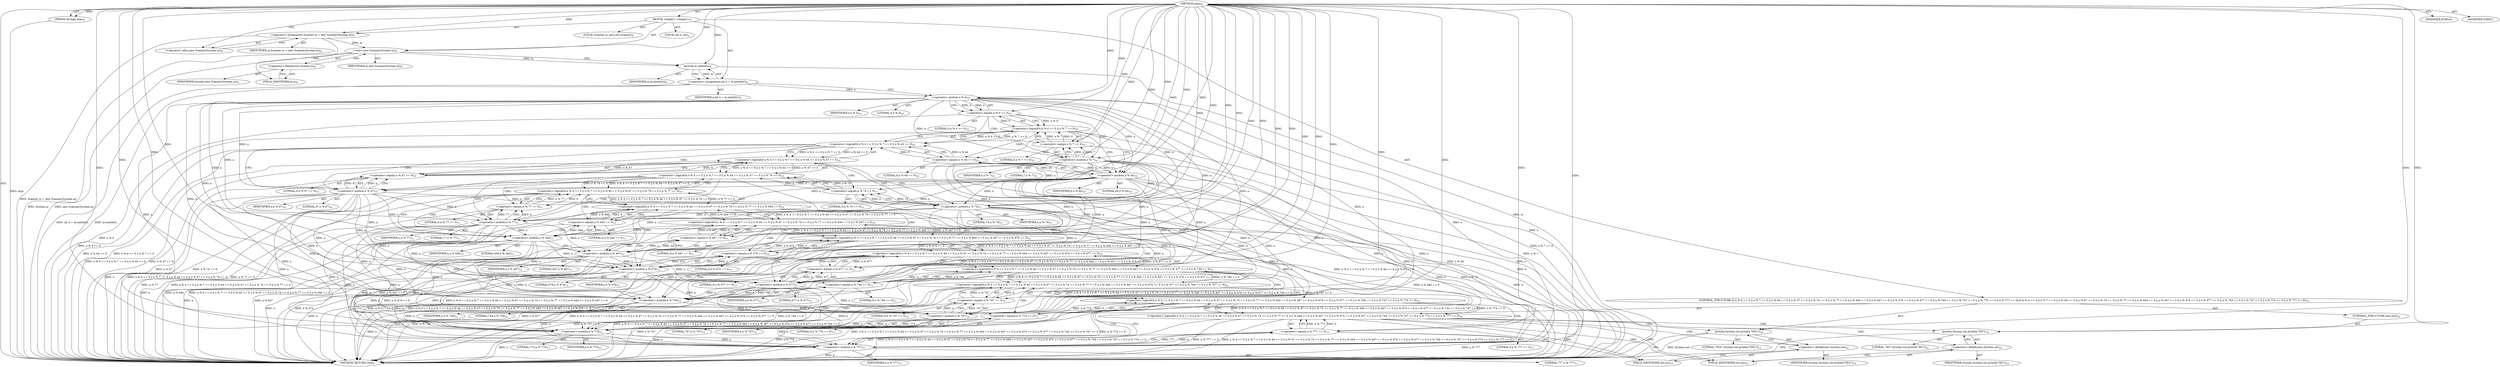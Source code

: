 digraph "main" {  
"19" [label = <(METHOD,main)<SUB>4</SUB>> ]
"20" [label = <(PARAM,String[] args)<SUB>4</SUB>> ]
"21" [label = <(BLOCK,&lt;empty&gt;,&lt;empty&gt;)<SUB>4</SUB>> ]
"4" [label = <(LOCAL,Scanner in: java.util.Scanner)<SUB>6</SUB>> ]
"22" [label = <(&lt;operator&gt;.assignment,Scanner in = new Scanner(System.in))<SUB>6</SUB>> ]
"23" [label = <(IDENTIFIER,in,Scanner in = new Scanner(System.in))<SUB>6</SUB>> ]
"24" [label = <(&lt;operator&gt;.alloc,new Scanner(System.in))<SUB>6</SUB>> ]
"25" [label = <(&lt;init&gt;,new Scanner(System.in))<SUB>6</SUB>> ]
"3" [label = <(IDENTIFIER,in,new Scanner(System.in))<SUB>6</SUB>> ]
"26" [label = <(&lt;operator&gt;.fieldAccess,System.in)<SUB>6</SUB>> ]
"27" [label = <(IDENTIFIER,System,new Scanner(System.in))<SUB>6</SUB>> ]
"28" [label = <(FIELD_IDENTIFIER,in,in)<SUB>6</SUB>> ]
"29" [label = <(LOCAL,int n: int)<SUB>8</SUB>> ]
"30" [label = <(&lt;operator&gt;.assignment,int n = in.nextInt())<SUB>8</SUB>> ]
"31" [label = <(IDENTIFIER,n,int n = in.nextInt())<SUB>8</SUB>> ]
"32" [label = <(nextInt,in.nextInt())<SUB>8</SUB>> ]
"33" [label = <(IDENTIFIER,in,in.nextInt())<SUB>8</SUB>> ]
"34" [label = <(CONTROL_STRUCTURE,if (n % 4 == 0 || n % 7 == 0 || n % 44 == 0 || n % 47 == 0 || n % 74 == 0 || n % 77 == 0 || n % 444 == 0 || n % 447 == 0 || n % 474 == 0 || n % 477 == 0 || n % 744 == 0 || n % 747 == 0 || n % 774 == 0 || n % 777 == 0),if (n % 4 == 0 || n % 7 == 0 || n % 44 == 0 || n % 47 == 0 || n % 74 == 0 || n % 77 == 0 || n % 444 == 0 || n % 447 == 0 || n % 474 == 0 || n % 477 == 0 || n % 744 == 0 || n % 747 == 0 || n % 774 == 0 || n % 777 == 0))<SUB>10</SUB>> ]
"35" [label = <(&lt;operator&gt;.logicalOr,n % 4 == 0 || n % 7 == 0 || n % 44 == 0 || n % 47 == 0 || n % 74 == 0 || n % 77 == 0 || n % 444 == 0 || n % 447 == 0 || n % 474 == 0 || n % 477 == 0 || n % 744 == 0 || n % 747 == 0 || n % 774 == 0 || n % 777 == 0)<SUB>10</SUB>> ]
"36" [label = <(&lt;operator&gt;.logicalOr,n % 4 == 0 || n % 7 == 0 || n % 44 == 0 || n % 47 == 0 || n % 74 == 0 || n % 77 == 0 || n % 444 == 0 || n % 447 == 0 || n % 474 == 0 || n % 477 == 0 || n % 744 == 0 || n % 747 == 0 || n % 774 == 0)<SUB>10</SUB>> ]
"37" [label = <(&lt;operator&gt;.logicalOr,n % 4 == 0 || n % 7 == 0 || n % 44 == 0 || n % 47 == 0 || n % 74 == 0 || n % 77 == 0 || n % 444 == 0 || n % 447 == 0 || n % 474 == 0 || n % 477 == 0 || n % 744 == 0 || n % 747 == 0)<SUB>10</SUB>> ]
"38" [label = <(&lt;operator&gt;.logicalOr,n % 4 == 0 || n % 7 == 0 || n % 44 == 0 || n % 47 == 0 || n % 74 == 0 || n % 77 == 0 || n % 444 == 0 || n % 447 == 0 || n % 474 == 0 || n % 477 == 0 || n % 744 == 0)<SUB>10</SUB>> ]
"39" [label = <(&lt;operator&gt;.logicalOr,n % 4 == 0 || n % 7 == 0 || n % 44 == 0 || n % 47 == 0 || n % 74 == 0 || n % 77 == 0 || n % 444 == 0 || n % 447 == 0 || n % 474 == 0 || n % 477 == 0)<SUB>10</SUB>> ]
"40" [label = <(&lt;operator&gt;.logicalOr,n % 4 == 0 || n % 7 == 0 || n % 44 == 0 || n % 47 == 0 || n % 74 == 0 || n % 77 == 0 || n % 444 == 0 || n % 447 == 0 || n % 474 == 0)<SUB>10</SUB>> ]
"41" [label = <(&lt;operator&gt;.logicalOr,n % 4 == 0 || n % 7 == 0 || n % 44 == 0 || n % 47 == 0 || n % 74 == 0 || n % 77 == 0 || n % 444 == 0 || n % 447 == 0)<SUB>10</SUB>> ]
"42" [label = <(&lt;operator&gt;.logicalOr,n % 4 == 0 || n % 7 == 0 || n % 44 == 0 || n % 47 == 0 || n % 74 == 0 || n % 77 == 0 || n % 444 == 0)<SUB>10</SUB>> ]
"43" [label = <(&lt;operator&gt;.logicalOr,n % 4 == 0 || n % 7 == 0 || n % 44 == 0 || n % 47 == 0 || n % 74 == 0 || n % 77 == 0)<SUB>10</SUB>> ]
"44" [label = <(&lt;operator&gt;.logicalOr,n % 4 == 0 || n % 7 == 0 || n % 44 == 0 || n % 47 == 0 || n % 74 == 0)<SUB>10</SUB>> ]
"45" [label = <(&lt;operator&gt;.logicalOr,n % 4 == 0 || n % 7 == 0 || n % 44 == 0 || n % 47 == 0)<SUB>10</SUB>> ]
"46" [label = <(&lt;operator&gt;.logicalOr,n % 4 == 0 || n % 7 == 0 || n % 44 == 0)<SUB>10</SUB>> ]
"47" [label = <(&lt;operator&gt;.logicalOr,n % 4 == 0 || n % 7 == 0)<SUB>10</SUB>> ]
"48" [label = <(&lt;operator&gt;.equals,n % 4 == 0)<SUB>10</SUB>> ]
"49" [label = <(&lt;operator&gt;.modulo,n % 4)<SUB>10</SUB>> ]
"50" [label = <(IDENTIFIER,n,n % 4)<SUB>10</SUB>> ]
"51" [label = <(LITERAL,4,n % 4)<SUB>10</SUB>> ]
"52" [label = <(LITERAL,0,n % 4 == 0)<SUB>10</SUB>> ]
"53" [label = <(&lt;operator&gt;.equals,n % 7 == 0)<SUB>10</SUB>> ]
"54" [label = <(&lt;operator&gt;.modulo,n % 7)<SUB>10</SUB>> ]
"55" [label = <(IDENTIFIER,n,n % 7)<SUB>10</SUB>> ]
"56" [label = <(LITERAL,7,n % 7)<SUB>10</SUB>> ]
"57" [label = <(LITERAL,0,n % 7 == 0)<SUB>10</SUB>> ]
"58" [label = <(&lt;operator&gt;.equals,n % 44 == 0)<SUB>10</SUB>> ]
"59" [label = <(&lt;operator&gt;.modulo,n % 44)<SUB>10</SUB>> ]
"60" [label = <(IDENTIFIER,n,n % 44)<SUB>10</SUB>> ]
"61" [label = <(LITERAL,44,n % 44)<SUB>10</SUB>> ]
"62" [label = <(LITERAL,0,n % 44 == 0)<SUB>10</SUB>> ]
"63" [label = <(&lt;operator&gt;.equals,n % 47 == 0)<SUB>10</SUB>> ]
"64" [label = <(&lt;operator&gt;.modulo,n % 47)<SUB>10</SUB>> ]
"65" [label = <(IDENTIFIER,n,n % 47)<SUB>10</SUB>> ]
"66" [label = <(LITERAL,47,n % 47)<SUB>10</SUB>> ]
"67" [label = <(LITERAL,0,n % 47 == 0)<SUB>10</SUB>> ]
"68" [label = <(&lt;operator&gt;.equals,n % 74 == 0)<SUB>11</SUB>> ]
"69" [label = <(&lt;operator&gt;.modulo,n % 74)<SUB>11</SUB>> ]
"70" [label = <(IDENTIFIER,n,n % 74)<SUB>11</SUB>> ]
"71" [label = <(LITERAL,74,n % 74)<SUB>11</SUB>> ]
"72" [label = <(LITERAL,0,n % 74 == 0)<SUB>11</SUB>> ]
"73" [label = <(&lt;operator&gt;.equals,n % 77 == 0)<SUB>11</SUB>> ]
"74" [label = <(&lt;operator&gt;.modulo,n % 77)<SUB>11</SUB>> ]
"75" [label = <(IDENTIFIER,n,n % 77)<SUB>11</SUB>> ]
"76" [label = <(LITERAL,77,n % 77)<SUB>11</SUB>> ]
"77" [label = <(LITERAL,0,n % 77 == 0)<SUB>11</SUB>> ]
"78" [label = <(&lt;operator&gt;.equals,n % 444 == 0)<SUB>11</SUB>> ]
"79" [label = <(&lt;operator&gt;.modulo,n % 444)<SUB>11</SUB>> ]
"80" [label = <(IDENTIFIER,n,n % 444)<SUB>11</SUB>> ]
"81" [label = <(LITERAL,444,n % 444)<SUB>11</SUB>> ]
"82" [label = <(LITERAL,0,n % 444 == 0)<SUB>11</SUB>> ]
"83" [label = <(&lt;operator&gt;.equals,n % 447 == 0)<SUB>11</SUB>> ]
"84" [label = <(&lt;operator&gt;.modulo,n % 447)<SUB>11</SUB>> ]
"85" [label = <(IDENTIFIER,n,n % 447)<SUB>11</SUB>> ]
"86" [label = <(LITERAL,447,n % 447)<SUB>11</SUB>> ]
"87" [label = <(LITERAL,0,n % 447 == 0)<SUB>11</SUB>> ]
"88" [label = <(&lt;operator&gt;.equals,n % 474 == 0)<SUB>12</SUB>> ]
"89" [label = <(&lt;operator&gt;.modulo,n % 474)<SUB>12</SUB>> ]
"90" [label = <(IDENTIFIER,n,n % 474)<SUB>12</SUB>> ]
"91" [label = <(LITERAL,474,n % 474)<SUB>12</SUB>> ]
"92" [label = <(LITERAL,0,n % 474 == 0)<SUB>12</SUB>> ]
"93" [label = <(&lt;operator&gt;.equals,n % 477 == 0)<SUB>12</SUB>> ]
"94" [label = <(&lt;operator&gt;.modulo,n % 477)<SUB>12</SUB>> ]
"95" [label = <(IDENTIFIER,n,n % 477)<SUB>12</SUB>> ]
"96" [label = <(LITERAL,477,n % 477)<SUB>12</SUB>> ]
"97" [label = <(LITERAL,0,n % 477 == 0)<SUB>12</SUB>> ]
"98" [label = <(&lt;operator&gt;.equals,n % 744 == 0)<SUB>12</SUB>> ]
"99" [label = <(&lt;operator&gt;.modulo,n % 744)<SUB>12</SUB>> ]
"100" [label = <(IDENTIFIER,n,n % 744)<SUB>12</SUB>> ]
"101" [label = <(LITERAL,744,n % 744)<SUB>12</SUB>> ]
"102" [label = <(LITERAL,0,n % 744 == 0)<SUB>12</SUB>> ]
"103" [label = <(&lt;operator&gt;.equals,n % 747 == 0)<SUB>12</SUB>> ]
"104" [label = <(&lt;operator&gt;.modulo,n % 747)<SUB>12</SUB>> ]
"105" [label = <(IDENTIFIER,n,n % 747)<SUB>12</SUB>> ]
"106" [label = <(LITERAL,747,n % 747)<SUB>12</SUB>> ]
"107" [label = <(LITERAL,0,n % 747 == 0)<SUB>12</SUB>> ]
"108" [label = <(&lt;operator&gt;.equals,n % 774 == 0)<SUB>13</SUB>> ]
"109" [label = <(&lt;operator&gt;.modulo,n % 774)<SUB>13</SUB>> ]
"110" [label = <(IDENTIFIER,n,n % 774)<SUB>13</SUB>> ]
"111" [label = <(LITERAL,774,n % 774)<SUB>13</SUB>> ]
"112" [label = <(LITERAL,0,n % 774 == 0)<SUB>13</SUB>> ]
"113" [label = <(&lt;operator&gt;.equals,n % 777 == 0)<SUB>13</SUB>> ]
"114" [label = <(&lt;operator&gt;.modulo,n % 777)<SUB>13</SUB>> ]
"115" [label = <(IDENTIFIER,n,n % 777)<SUB>13</SUB>> ]
"116" [label = <(LITERAL,777,n % 777)<SUB>13</SUB>> ]
"117" [label = <(LITERAL,0,n % 777 == 0)<SUB>13</SUB>> ]
"118" [label = <(println,System.out.println(&quot;YES&quot;))<SUB>14</SUB>> ]
"119" [label = <(&lt;operator&gt;.fieldAccess,System.out)<SUB>14</SUB>> ]
"120" [label = <(IDENTIFIER,System,System.out.println(&quot;YES&quot;))<SUB>14</SUB>> ]
"121" [label = <(FIELD_IDENTIFIER,out,out)<SUB>14</SUB>> ]
"122" [label = <(LITERAL,&quot;YES&quot;,System.out.println(&quot;YES&quot;))<SUB>14</SUB>> ]
"123" [label = <(CONTROL_STRUCTURE,else,else)<SUB>16</SUB>> ]
"124" [label = <(println,System.out.println(&quot;NO&quot;))<SUB>16</SUB>> ]
"125" [label = <(&lt;operator&gt;.fieldAccess,System.out)<SUB>16</SUB>> ]
"126" [label = <(IDENTIFIER,System,System.out.println(&quot;NO&quot;))<SUB>16</SUB>> ]
"127" [label = <(FIELD_IDENTIFIER,out,out)<SUB>16</SUB>> ]
"128" [label = <(LITERAL,&quot;NO&quot;,System.out.println(&quot;NO&quot;))<SUB>16</SUB>> ]
"129" [label = <(MODIFIER,PUBLIC)> ]
"130" [label = <(MODIFIER,STATIC)> ]
"131" [label = <(METHOD_RETURN,void)<SUB>4</SUB>> ]
  "19" -> "20"  [ label = "AST: "] 
  "19" -> "21"  [ label = "AST: "] 
  "19" -> "129"  [ label = "AST: "] 
  "19" -> "130"  [ label = "AST: "] 
  "19" -> "131"  [ label = "AST: "] 
  "21" -> "4"  [ label = "AST: "] 
  "21" -> "22"  [ label = "AST: "] 
  "21" -> "25"  [ label = "AST: "] 
  "21" -> "29"  [ label = "AST: "] 
  "21" -> "30"  [ label = "AST: "] 
  "21" -> "34"  [ label = "AST: "] 
  "22" -> "23"  [ label = "AST: "] 
  "22" -> "24"  [ label = "AST: "] 
  "25" -> "3"  [ label = "AST: "] 
  "25" -> "26"  [ label = "AST: "] 
  "26" -> "27"  [ label = "AST: "] 
  "26" -> "28"  [ label = "AST: "] 
  "30" -> "31"  [ label = "AST: "] 
  "30" -> "32"  [ label = "AST: "] 
  "32" -> "33"  [ label = "AST: "] 
  "34" -> "35"  [ label = "AST: "] 
  "34" -> "118"  [ label = "AST: "] 
  "34" -> "123"  [ label = "AST: "] 
  "35" -> "36"  [ label = "AST: "] 
  "35" -> "113"  [ label = "AST: "] 
  "36" -> "37"  [ label = "AST: "] 
  "36" -> "108"  [ label = "AST: "] 
  "37" -> "38"  [ label = "AST: "] 
  "37" -> "103"  [ label = "AST: "] 
  "38" -> "39"  [ label = "AST: "] 
  "38" -> "98"  [ label = "AST: "] 
  "39" -> "40"  [ label = "AST: "] 
  "39" -> "93"  [ label = "AST: "] 
  "40" -> "41"  [ label = "AST: "] 
  "40" -> "88"  [ label = "AST: "] 
  "41" -> "42"  [ label = "AST: "] 
  "41" -> "83"  [ label = "AST: "] 
  "42" -> "43"  [ label = "AST: "] 
  "42" -> "78"  [ label = "AST: "] 
  "43" -> "44"  [ label = "AST: "] 
  "43" -> "73"  [ label = "AST: "] 
  "44" -> "45"  [ label = "AST: "] 
  "44" -> "68"  [ label = "AST: "] 
  "45" -> "46"  [ label = "AST: "] 
  "45" -> "63"  [ label = "AST: "] 
  "46" -> "47"  [ label = "AST: "] 
  "46" -> "58"  [ label = "AST: "] 
  "47" -> "48"  [ label = "AST: "] 
  "47" -> "53"  [ label = "AST: "] 
  "48" -> "49"  [ label = "AST: "] 
  "48" -> "52"  [ label = "AST: "] 
  "49" -> "50"  [ label = "AST: "] 
  "49" -> "51"  [ label = "AST: "] 
  "53" -> "54"  [ label = "AST: "] 
  "53" -> "57"  [ label = "AST: "] 
  "54" -> "55"  [ label = "AST: "] 
  "54" -> "56"  [ label = "AST: "] 
  "58" -> "59"  [ label = "AST: "] 
  "58" -> "62"  [ label = "AST: "] 
  "59" -> "60"  [ label = "AST: "] 
  "59" -> "61"  [ label = "AST: "] 
  "63" -> "64"  [ label = "AST: "] 
  "63" -> "67"  [ label = "AST: "] 
  "64" -> "65"  [ label = "AST: "] 
  "64" -> "66"  [ label = "AST: "] 
  "68" -> "69"  [ label = "AST: "] 
  "68" -> "72"  [ label = "AST: "] 
  "69" -> "70"  [ label = "AST: "] 
  "69" -> "71"  [ label = "AST: "] 
  "73" -> "74"  [ label = "AST: "] 
  "73" -> "77"  [ label = "AST: "] 
  "74" -> "75"  [ label = "AST: "] 
  "74" -> "76"  [ label = "AST: "] 
  "78" -> "79"  [ label = "AST: "] 
  "78" -> "82"  [ label = "AST: "] 
  "79" -> "80"  [ label = "AST: "] 
  "79" -> "81"  [ label = "AST: "] 
  "83" -> "84"  [ label = "AST: "] 
  "83" -> "87"  [ label = "AST: "] 
  "84" -> "85"  [ label = "AST: "] 
  "84" -> "86"  [ label = "AST: "] 
  "88" -> "89"  [ label = "AST: "] 
  "88" -> "92"  [ label = "AST: "] 
  "89" -> "90"  [ label = "AST: "] 
  "89" -> "91"  [ label = "AST: "] 
  "93" -> "94"  [ label = "AST: "] 
  "93" -> "97"  [ label = "AST: "] 
  "94" -> "95"  [ label = "AST: "] 
  "94" -> "96"  [ label = "AST: "] 
  "98" -> "99"  [ label = "AST: "] 
  "98" -> "102"  [ label = "AST: "] 
  "99" -> "100"  [ label = "AST: "] 
  "99" -> "101"  [ label = "AST: "] 
  "103" -> "104"  [ label = "AST: "] 
  "103" -> "107"  [ label = "AST: "] 
  "104" -> "105"  [ label = "AST: "] 
  "104" -> "106"  [ label = "AST: "] 
  "108" -> "109"  [ label = "AST: "] 
  "108" -> "112"  [ label = "AST: "] 
  "109" -> "110"  [ label = "AST: "] 
  "109" -> "111"  [ label = "AST: "] 
  "113" -> "114"  [ label = "AST: "] 
  "113" -> "117"  [ label = "AST: "] 
  "114" -> "115"  [ label = "AST: "] 
  "114" -> "116"  [ label = "AST: "] 
  "118" -> "119"  [ label = "AST: "] 
  "118" -> "122"  [ label = "AST: "] 
  "119" -> "120"  [ label = "AST: "] 
  "119" -> "121"  [ label = "AST: "] 
  "123" -> "124"  [ label = "AST: "] 
  "124" -> "125"  [ label = "AST: "] 
  "124" -> "128"  [ label = "AST: "] 
  "125" -> "126"  [ label = "AST: "] 
  "125" -> "127"  [ label = "AST: "] 
  "22" -> "28"  [ label = "CFG: "] 
  "25" -> "32"  [ label = "CFG: "] 
  "30" -> "49"  [ label = "CFG: "] 
  "24" -> "22"  [ label = "CFG: "] 
  "26" -> "25"  [ label = "CFG: "] 
  "32" -> "30"  [ label = "CFG: "] 
  "35" -> "121"  [ label = "CFG: "] 
  "35" -> "127"  [ label = "CFG: "] 
  "118" -> "131"  [ label = "CFG: "] 
  "28" -> "26"  [ label = "CFG: "] 
  "36" -> "35"  [ label = "CFG: "] 
  "36" -> "114"  [ label = "CFG: "] 
  "113" -> "35"  [ label = "CFG: "] 
  "119" -> "118"  [ label = "CFG: "] 
  "124" -> "131"  [ label = "CFG: "] 
  "37" -> "36"  [ label = "CFG: "] 
  "37" -> "109"  [ label = "CFG: "] 
  "108" -> "36"  [ label = "CFG: "] 
  "114" -> "113"  [ label = "CFG: "] 
  "121" -> "119"  [ label = "CFG: "] 
  "125" -> "124"  [ label = "CFG: "] 
  "38" -> "37"  [ label = "CFG: "] 
  "38" -> "104"  [ label = "CFG: "] 
  "103" -> "37"  [ label = "CFG: "] 
  "109" -> "108"  [ label = "CFG: "] 
  "127" -> "125"  [ label = "CFG: "] 
  "39" -> "38"  [ label = "CFG: "] 
  "39" -> "99"  [ label = "CFG: "] 
  "98" -> "38"  [ label = "CFG: "] 
  "104" -> "103"  [ label = "CFG: "] 
  "40" -> "39"  [ label = "CFG: "] 
  "40" -> "94"  [ label = "CFG: "] 
  "93" -> "39"  [ label = "CFG: "] 
  "99" -> "98"  [ label = "CFG: "] 
  "41" -> "40"  [ label = "CFG: "] 
  "41" -> "89"  [ label = "CFG: "] 
  "88" -> "40"  [ label = "CFG: "] 
  "94" -> "93"  [ label = "CFG: "] 
  "42" -> "41"  [ label = "CFG: "] 
  "42" -> "84"  [ label = "CFG: "] 
  "83" -> "41"  [ label = "CFG: "] 
  "89" -> "88"  [ label = "CFG: "] 
  "43" -> "42"  [ label = "CFG: "] 
  "43" -> "79"  [ label = "CFG: "] 
  "78" -> "42"  [ label = "CFG: "] 
  "84" -> "83"  [ label = "CFG: "] 
  "44" -> "43"  [ label = "CFG: "] 
  "44" -> "74"  [ label = "CFG: "] 
  "73" -> "43"  [ label = "CFG: "] 
  "79" -> "78"  [ label = "CFG: "] 
  "45" -> "44"  [ label = "CFG: "] 
  "45" -> "69"  [ label = "CFG: "] 
  "68" -> "44"  [ label = "CFG: "] 
  "74" -> "73"  [ label = "CFG: "] 
  "46" -> "45"  [ label = "CFG: "] 
  "46" -> "64"  [ label = "CFG: "] 
  "63" -> "45"  [ label = "CFG: "] 
  "69" -> "68"  [ label = "CFG: "] 
  "47" -> "46"  [ label = "CFG: "] 
  "47" -> "59"  [ label = "CFG: "] 
  "58" -> "46"  [ label = "CFG: "] 
  "64" -> "63"  [ label = "CFG: "] 
  "48" -> "47"  [ label = "CFG: "] 
  "48" -> "54"  [ label = "CFG: "] 
  "53" -> "47"  [ label = "CFG: "] 
  "59" -> "58"  [ label = "CFG: "] 
  "49" -> "48"  [ label = "CFG: "] 
  "54" -> "53"  [ label = "CFG: "] 
  "19" -> "24"  [ label = "CFG: "] 
  "20" -> "131"  [ label = "DDG: args"] 
  "22" -> "131"  [ label = "DDG: Scanner in = new Scanner(System.in)"] 
  "25" -> "131"  [ label = "DDG: System.in"] 
  "25" -> "131"  [ label = "DDG: new Scanner(System.in)"] 
  "32" -> "131"  [ label = "DDG: in"] 
  "30" -> "131"  [ label = "DDG: in.nextInt()"] 
  "30" -> "131"  [ label = "DDG: int n = in.nextInt()"] 
  "49" -> "131"  [ label = "DDG: n"] 
  "48" -> "131"  [ label = "DDG: n % 4"] 
  "47" -> "131"  [ label = "DDG: n % 4 == 0"] 
  "54" -> "131"  [ label = "DDG: n"] 
  "53" -> "131"  [ label = "DDG: n % 7"] 
  "47" -> "131"  [ label = "DDG: n % 7 == 0"] 
  "46" -> "131"  [ label = "DDG: n % 4 == 0 || n % 7 == 0"] 
  "59" -> "131"  [ label = "DDG: n"] 
  "58" -> "131"  [ label = "DDG: n % 44"] 
  "46" -> "131"  [ label = "DDG: n % 44 == 0"] 
  "45" -> "131"  [ label = "DDG: n % 4 == 0 || n % 7 == 0 || n % 44 == 0"] 
  "64" -> "131"  [ label = "DDG: n"] 
  "63" -> "131"  [ label = "DDG: n % 47"] 
  "45" -> "131"  [ label = "DDG: n % 47 == 0"] 
  "44" -> "131"  [ label = "DDG: n % 4 == 0 || n % 7 == 0 || n % 44 == 0 || n % 47 == 0"] 
  "69" -> "131"  [ label = "DDG: n"] 
  "68" -> "131"  [ label = "DDG: n % 74"] 
  "44" -> "131"  [ label = "DDG: n % 74 == 0"] 
  "43" -> "131"  [ label = "DDG: n % 4 == 0 || n % 7 == 0 || n % 44 == 0 || n % 47 == 0 || n % 74 == 0"] 
  "74" -> "131"  [ label = "DDG: n"] 
  "73" -> "131"  [ label = "DDG: n % 77"] 
  "43" -> "131"  [ label = "DDG: n % 77 == 0"] 
  "42" -> "131"  [ label = "DDG: n % 4 == 0 || n % 7 == 0 || n % 44 == 0 || n % 47 == 0 || n % 74 == 0 || n % 77 == 0"] 
  "79" -> "131"  [ label = "DDG: n"] 
  "78" -> "131"  [ label = "DDG: n % 444"] 
  "42" -> "131"  [ label = "DDG: n % 444 == 0"] 
  "41" -> "131"  [ label = "DDG: n % 4 == 0 || n % 7 == 0 || n % 44 == 0 || n % 47 == 0 || n % 74 == 0 || n % 77 == 0 || n % 444 == 0"] 
  "84" -> "131"  [ label = "DDG: n"] 
  "83" -> "131"  [ label = "DDG: n % 447"] 
  "41" -> "131"  [ label = "DDG: n % 447 == 0"] 
  "40" -> "131"  [ label = "DDG: n % 4 == 0 || n % 7 == 0 || n % 44 == 0 || n % 47 == 0 || n % 74 == 0 || n % 77 == 0 || n % 444 == 0 || n % 447 == 0"] 
  "89" -> "131"  [ label = "DDG: n"] 
  "88" -> "131"  [ label = "DDG: n % 474"] 
  "40" -> "131"  [ label = "DDG: n % 474 == 0"] 
  "39" -> "131"  [ label = "DDG: n % 4 == 0 || n % 7 == 0 || n % 44 == 0 || n % 47 == 0 || n % 74 == 0 || n % 77 == 0 || n % 444 == 0 || n % 447 == 0 || n % 474 == 0"] 
  "94" -> "131"  [ label = "DDG: n"] 
  "93" -> "131"  [ label = "DDG: n % 477"] 
  "39" -> "131"  [ label = "DDG: n % 477 == 0"] 
  "38" -> "131"  [ label = "DDG: n % 4 == 0 || n % 7 == 0 || n % 44 == 0 || n % 47 == 0 || n % 74 == 0 || n % 77 == 0 || n % 444 == 0 || n % 447 == 0 || n % 474 == 0 || n % 477 == 0"] 
  "99" -> "131"  [ label = "DDG: n"] 
  "98" -> "131"  [ label = "DDG: n % 744"] 
  "38" -> "131"  [ label = "DDG: n % 744 == 0"] 
  "37" -> "131"  [ label = "DDG: n % 4 == 0 || n % 7 == 0 || n % 44 == 0 || n % 47 == 0 || n % 74 == 0 || n % 77 == 0 || n % 444 == 0 || n % 447 == 0 || n % 474 == 0 || n % 477 == 0 || n % 744 == 0"] 
  "104" -> "131"  [ label = "DDG: n"] 
  "103" -> "131"  [ label = "DDG: n % 747"] 
  "37" -> "131"  [ label = "DDG: n % 747 == 0"] 
  "36" -> "131"  [ label = "DDG: n % 4 == 0 || n % 7 == 0 || n % 44 == 0 || n % 47 == 0 || n % 74 == 0 || n % 77 == 0 || n % 444 == 0 || n % 447 == 0 || n % 474 == 0 || n % 477 == 0 || n % 744 == 0 || n % 747 == 0"] 
  "109" -> "131"  [ label = "DDG: n"] 
  "108" -> "131"  [ label = "DDG: n % 774"] 
  "36" -> "131"  [ label = "DDG: n % 774 == 0"] 
  "35" -> "131"  [ label = "DDG: n % 4 == 0 || n % 7 == 0 || n % 44 == 0 || n % 47 == 0 || n % 74 == 0 || n % 77 == 0 || n % 444 == 0 || n % 447 == 0 || n % 474 == 0 || n % 477 == 0 || n % 744 == 0 || n % 747 == 0 || n % 774 == 0"] 
  "114" -> "131"  [ label = "DDG: n"] 
  "113" -> "131"  [ label = "DDG: n % 777"] 
  "35" -> "131"  [ label = "DDG: n % 777 == 0"] 
  "35" -> "131"  [ label = "DDG: n % 4 == 0 || n % 7 == 0 || n % 44 == 0 || n % 47 == 0 || n % 74 == 0 || n % 77 == 0 || n % 444 == 0 || n % 447 == 0 || n % 474 == 0 || n % 477 == 0 || n % 744 == 0 || n % 747 == 0 || n % 774 == 0 || n % 777 == 0"] 
  "118" -> "131"  [ label = "DDG: System.out"] 
  "19" -> "20"  [ label = "DDG: "] 
  "19" -> "22"  [ label = "DDG: "] 
  "32" -> "30"  [ label = "DDG: in"] 
  "22" -> "25"  [ label = "DDG: in"] 
  "19" -> "25"  [ label = "DDG: "] 
  "25" -> "32"  [ label = "DDG: in"] 
  "19" -> "32"  [ label = "DDG: "] 
  "36" -> "35"  [ label = "DDG: n % 4 == 0 || n % 7 == 0 || n % 44 == 0 || n % 47 == 0 || n % 74 == 0 || n % 77 == 0 || n % 444 == 0 || n % 447 == 0 || n % 474 == 0 || n % 477 == 0 || n % 744 == 0 || n % 747 == 0"] 
  "36" -> "35"  [ label = "DDG: n % 774 == 0"] 
  "113" -> "35"  [ label = "DDG: n % 777"] 
  "113" -> "35"  [ label = "DDG: 0"] 
  "19" -> "118"  [ label = "DDG: "] 
  "37" -> "36"  [ label = "DDG: n % 4 == 0 || n % 7 == 0 || n % 44 == 0 || n % 47 == 0 || n % 74 == 0 || n % 77 == 0 || n % 444 == 0 || n % 447 == 0 || n % 474 == 0 || n % 477 == 0 || n % 744 == 0"] 
  "37" -> "36"  [ label = "DDG: n % 747 == 0"] 
  "108" -> "36"  [ label = "DDG: n % 774"] 
  "108" -> "36"  [ label = "DDG: 0"] 
  "114" -> "113"  [ label = "DDG: n"] 
  "114" -> "113"  [ label = "DDG: 777"] 
  "19" -> "113"  [ label = "DDG: "] 
  "19" -> "124"  [ label = "DDG: "] 
  "38" -> "37"  [ label = "DDG: n % 4 == 0 || n % 7 == 0 || n % 44 == 0 || n % 47 == 0 || n % 74 == 0 || n % 77 == 0 || n % 444 == 0 || n % 447 == 0 || n % 474 == 0 || n % 477 == 0"] 
  "38" -> "37"  [ label = "DDG: n % 744 == 0"] 
  "103" -> "37"  [ label = "DDG: n % 747"] 
  "103" -> "37"  [ label = "DDG: 0"] 
  "109" -> "108"  [ label = "DDG: n"] 
  "109" -> "108"  [ label = "DDG: 774"] 
  "19" -> "108"  [ label = "DDG: "] 
  "49" -> "114"  [ label = "DDG: n"] 
  "54" -> "114"  [ label = "DDG: n"] 
  "59" -> "114"  [ label = "DDG: n"] 
  "64" -> "114"  [ label = "DDG: n"] 
  "69" -> "114"  [ label = "DDG: n"] 
  "74" -> "114"  [ label = "DDG: n"] 
  "79" -> "114"  [ label = "DDG: n"] 
  "84" -> "114"  [ label = "DDG: n"] 
  "89" -> "114"  [ label = "DDG: n"] 
  "94" -> "114"  [ label = "DDG: n"] 
  "99" -> "114"  [ label = "DDG: n"] 
  "104" -> "114"  [ label = "DDG: n"] 
  "109" -> "114"  [ label = "DDG: n"] 
  "19" -> "114"  [ label = "DDG: "] 
  "39" -> "38"  [ label = "DDG: n % 4 == 0 || n % 7 == 0 || n % 44 == 0 || n % 47 == 0 || n % 74 == 0 || n % 77 == 0 || n % 444 == 0 || n % 447 == 0 || n % 474 == 0"] 
  "39" -> "38"  [ label = "DDG: n % 477 == 0"] 
  "98" -> "38"  [ label = "DDG: n % 744"] 
  "98" -> "38"  [ label = "DDG: 0"] 
  "104" -> "103"  [ label = "DDG: n"] 
  "104" -> "103"  [ label = "DDG: 747"] 
  "19" -> "103"  [ label = "DDG: "] 
  "49" -> "109"  [ label = "DDG: n"] 
  "54" -> "109"  [ label = "DDG: n"] 
  "59" -> "109"  [ label = "DDG: n"] 
  "64" -> "109"  [ label = "DDG: n"] 
  "69" -> "109"  [ label = "DDG: n"] 
  "74" -> "109"  [ label = "DDG: n"] 
  "79" -> "109"  [ label = "DDG: n"] 
  "84" -> "109"  [ label = "DDG: n"] 
  "89" -> "109"  [ label = "DDG: n"] 
  "94" -> "109"  [ label = "DDG: n"] 
  "99" -> "109"  [ label = "DDG: n"] 
  "104" -> "109"  [ label = "DDG: n"] 
  "19" -> "109"  [ label = "DDG: "] 
  "40" -> "39"  [ label = "DDG: n % 4 == 0 || n % 7 == 0 || n % 44 == 0 || n % 47 == 0 || n % 74 == 0 || n % 77 == 0 || n % 444 == 0 || n % 447 == 0"] 
  "40" -> "39"  [ label = "DDG: n % 474 == 0"] 
  "93" -> "39"  [ label = "DDG: n % 477"] 
  "93" -> "39"  [ label = "DDG: 0"] 
  "99" -> "98"  [ label = "DDG: n"] 
  "99" -> "98"  [ label = "DDG: 744"] 
  "19" -> "98"  [ label = "DDG: "] 
  "49" -> "104"  [ label = "DDG: n"] 
  "54" -> "104"  [ label = "DDG: n"] 
  "59" -> "104"  [ label = "DDG: n"] 
  "64" -> "104"  [ label = "DDG: n"] 
  "69" -> "104"  [ label = "DDG: n"] 
  "74" -> "104"  [ label = "DDG: n"] 
  "79" -> "104"  [ label = "DDG: n"] 
  "84" -> "104"  [ label = "DDG: n"] 
  "89" -> "104"  [ label = "DDG: n"] 
  "94" -> "104"  [ label = "DDG: n"] 
  "99" -> "104"  [ label = "DDG: n"] 
  "19" -> "104"  [ label = "DDG: "] 
  "41" -> "40"  [ label = "DDG: n % 4 == 0 || n % 7 == 0 || n % 44 == 0 || n % 47 == 0 || n % 74 == 0 || n % 77 == 0 || n % 444 == 0"] 
  "41" -> "40"  [ label = "DDG: n % 447 == 0"] 
  "88" -> "40"  [ label = "DDG: n % 474"] 
  "88" -> "40"  [ label = "DDG: 0"] 
  "94" -> "93"  [ label = "DDG: n"] 
  "94" -> "93"  [ label = "DDG: 477"] 
  "19" -> "93"  [ label = "DDG: "] 
  "49" -> "99"  [ label = "DDG: n"] 
  "54" -> "99"  [ label = "DDG: n"] 
  "59" -> "99"  [ label = "DDG: n"] 
  "64" -> "99"  [ label = "DDG: n"] 
  "69" -> "99"  [ label = "DDG: n"] 
  "74" -> "99"  [ label = "DDG: n"] 
  "79" -> "99"  [ label = "DDG: n"] 
  "84" -> "99"  [ label = "DDG: n"] 
  "89" -> "99"  [ label = "DDG: n"] 
  "94" -> "99"  [ label = "DDG: n"] 
  "19" -> "99"  [ label = "DDG: "] 
  "42" -> "41"  [ label = "DDG: n % 4 == 0 || n % 7 == 0 || n % 44 == 0 || n % 47 == 0 || n % 74 == 0 || n % 77 == 0"] 
  "42" -> "41"  [ label = "DDG: n % 444 == 0"] 
  "83" -> "41"  [ label = "DDG: n % 447"] 
  "83" -> "41"  [ label = "DDG: 0"] 
  "89" -> "88"  [ label = "DDG: n"] 
  "89" -> "88"  [ label = "DDG: 474"] 
  "19" -> "88"  [ label = "DDG: "] 
  "49" -> "94"  [ label = "DDG: n"] 
  "54" -> "94"  [ label = "DDG: n"] 
  "59" -> "94"  [ label = "DDG: n"] 
  "64" -> "94"  [ label = "DDG: n"] 
  "69" -> "94"  [ label = "DDG: n"] 
  "74" -> "94"  [ label = "DDG: n"] 
  "79" -> "94"  [ label = "DDG: n"] 
  "84" -> "94"  [ label = "DDG: n"] 
  "89" -> "94"  [ label = "DDG: n"] 
  "19" -> "94"  [ label = "DDG: "] 
  "43" -> "42"  [ label = "DDG: n % 4 == 0 || n % 7 == 0 || n % 44 == 0 || n % 47 == 0 || n % 74 == 0"] 
  "43" -> "42"  [ label = "DDG: n % 77 == 0"] 
  "78" -> "42"  [ label = "DDG: n % 444"] 
  "78" -> "42"  [ label = "DDG: 0"] 
  "84" -> "83"  [ label = "DDG: n"] 
  "84" -> "83"  [ label = "DDG: 447"] 
  "19" -> "83"  [ label = "DDG: "] 
  "49" -> "89"  [ label = "DDG: n"] 
  "54" -> "89"  [ label = "DDG: n"] 
  "59" -> "89"  [ label = "DDG: n"] 
  "64" -> "89"  [ label = "DDG: n"] 
  "69" -> "89"  [ label = "DDG: n"] 
  "74" -> "89"  [ label = "DDG: n"] 
  "79" -> "89"  [ label = "DDG: n"] 
  "84" -> "89"  [ label = "DDG: n"] 
  "19" -> "89"  [ label = "DDG: "] 
  "44" -> "43"  [ label = "DDG: n % 4 == 0 || n % 7 == 0 || n % 44 == 0 || n % 47 == 0"] 
  "44" -> "43"  [ label = "DDG: n % 74 == 0"] 
  "73" -> "43"  [ label = "DDG: n % 77"] 
  "73" -> "43"  [ label = "DDG: 0"] 
  "79" -> "78"  [ label = "DDG: n"] 
  "79" -> "78"  [ label = "DDG: 444"] 
  "19" -> "78"  [ label = "DDG: "] 
  "49" -> "84"  [ label = "DDG: n"] 
  "54" -> "84"  [ label = "DDG: n"] 
  "59" -> "84"  [ label = "DDG: n"] 
  "64" -> "84"  [ label = "DDG: n"] 
  "69" -> "84"  [ label = "DDG: n"] 
  "74" -> "84"  [ label = "DDG: n"] 
  "79" -> "84"  [ label = "DDG: n"] 
  "19" -> "84"  [ label = "DDG: "] 
  "45" -> "44"  [ label = "DDG: n % 4 == 0 || n % 7 == 0 || n % 44 == 0"] 
  "45" -> "44"  [ label = "DDG: n % 47 == 0"] 
  "68" -> "44"  [ label = "DDG: n % 74"] 
  "68" -> "44"  [ label = "DDG: 0"] 
  "74" -> "73"  [ label = "DDG: n"] 
  "74" -> "73"  [ label = "DDG: 77"] 
  "19" -> "73"  [ label = "DDG: "] 
  "49" -> "79"  [ label = "DDG: n"] 
  "54" -> "79"  [ label = "DDG: n"] 
  "59" -> "79"  [ label = "DDG: n"] 
  "64" -> "79"  [ label = "DDG: n"] 
  "69" -> "79"  [ label = "DDG: n"] 
  "74" -> "79"  [ label = "DDG: n"] 
  "19" -> "79"  [ label = "DDG: "] 
  "46" -> "45"  [ label = "DDG: n % 4 == 0 || n % 7 == 0"] 
  "46" -> "45"  [ label = "DDG: n % 44 == 0"] 
  "63" -> "45"  [ label = "DDG: n % 47"] 
  "63" -> "45"  [ label = "DDG: 0"] 
  "69" -> "68"  [ label = "DDG: n"] 
  "69" -> "68"  [ label = "DDG: 74"] 
  "19" -> "68"  [ label = "DDG: "] 
  "49" -> "74"  [ label = "DDG: n"] 
  "54" -> "74"  [ label = "DDG: n"] 
  "59" -> "74"  [ label = "DDG: n"] 
  "64" -> "74"  [ label = "DDG: n"] 
  "69" -> "74"  [ label = "DDG: n"] 
  "19" -> "74"  [ label = "DDG: "] 
  "47" -> "46"  [ label = "DDG: n % 4 == 0"] 
  "47" -> "46"  [ label = "DDG: n % 7 == 0"] 
  "58" -> "46"  [ label = "DDG: n % 44"] 
  "58" -> "46"  [ label = "DDG: 0"] 
  "64" -> "63"  [ label = "DDG: n"] 
  "64" -> "63"  [ label = "DDG: 47"] 
  "19" -> "63"  [ label = "DDG: "] 
  "49" -> "69"  [ label = "DDG: n"] 
  "54" -> "69"  [ label = "DDG: n"] 
  "59" -> "69"  [ label = "DDG: n"] 
  "64" -> "69"  [ label = "DDG: n"] 
  "19" -> "69"  [ label = "DDG: "] 
  "48" -> "47"  [ label = "DDG: n % 4"] 
  "48" -> "47"  [ label = "DDG: 0"] 
  "53" -> "47"  [ label = "DDG: n % 7"] 
  "53" -> "47"  [ label = "DDG: 0"] 
  "59" -> "58"  [ label = "DDG: n"] 
  "59" -> "58"  [ label = "DDG: 44"] 
  "19" -> "58"  [ label = "DDG: "] 
  "49" -> "64"  [ label = "DDG: n"] 
  "54" -> "64"  [ label = "DDG: n"] 
  "59" -> "64"  [ label = "DDG: n"] 
  "19" -> "64"  [ label = "DDG: "] 
  "49" -> "48"  [ label = "DDG: n"] 
  "49" -> "48"  [ label = "DDG: 4"] 
  "19" -> "48"  [ label = "DDG: "] 
  "54" -> "53"  [ label = "DDG: n"] 
  "54" -> "53"  [ label = "DDG: 7"] 
  "19" -> "53"  [ label = "DDG: "] 
  "49" -> "59"  [ label = "DDG: n"] 
  "54" -> "59"  [ label = "DDG: n"] 
  "19" -> "59"  [ label = "DDG: "] 
  "30" -> "49"  [ label = "DDG: n"] 
  "19" -> "49"  [ label = "DDG: "] 
  "49" -> "54"  [ label = "DDG: n"] 
  "19" -> "54"  [ label = "DDG: "] 
  "35" -> "119"  [ label = "CDG: "] 
  "35" -> "121"  [ label = "CDG: "] 
  "35" -> "118"  [ label = "CDG: "] 
  "35" -> "127"  [ label = "CDG: "] 
  "35" -> "124"  [ label = "CDG: "] 
  "35" -> "125"  [ label = "CDG: "] 
  "36" -> "113"  [ label = "CDG: "] 
  "36" -> "114"  [ label = "CDG: "] 
  "37" -> "108"  [ label = "CDG: "] 
  "37" -> "109"  [ label = "CDG: "] 
  "38" -> "103"  [ label = "CDG: "] 
  "38" -> "104"  [ label = "CDG: "] 
  "39" -> "98"  [ label = "CDG: "] 
  "39" -> "99"  [ label = "CDG: "] 
  "40" -> "94"  [ label = "CDG: "] 
  "40" -> "93"  [ label = "CDG: "] 
  "41" -> "89"  [ label = "CDG: "] 
  "41" -> "88"  [ label = "CDG: "] 
  "42" -> "84"  [ label = "CDG: "] 
  "42" -> "83"  [ label = "CDG: "] 
  "43" -> "79"  [ label = "CDG: "] 
  "43" -> "78"  [ label = "CDG: "] 
  "44" -> "73"  [ label = "CDG: "] 
  "44" -> "74"  [ label = "CDG: "] 
  "45" -> "68"  [ label = "CDG: "] 
  "45" -> "69"  [ label = "CDG: "] 
  "46" -> "64"  [ label = "CDG: "] 
  "46" -> "63"  [ label = "CDG: "] 
  "47" -> "59"  [ label = "CDG: "] 
  "47" -> "58"  [ label = "CDG: "] 
  "48" -> "54"  [ label = "CDG: "] 
  "48" -> "53"  [ label = "CDG: "] 
}
